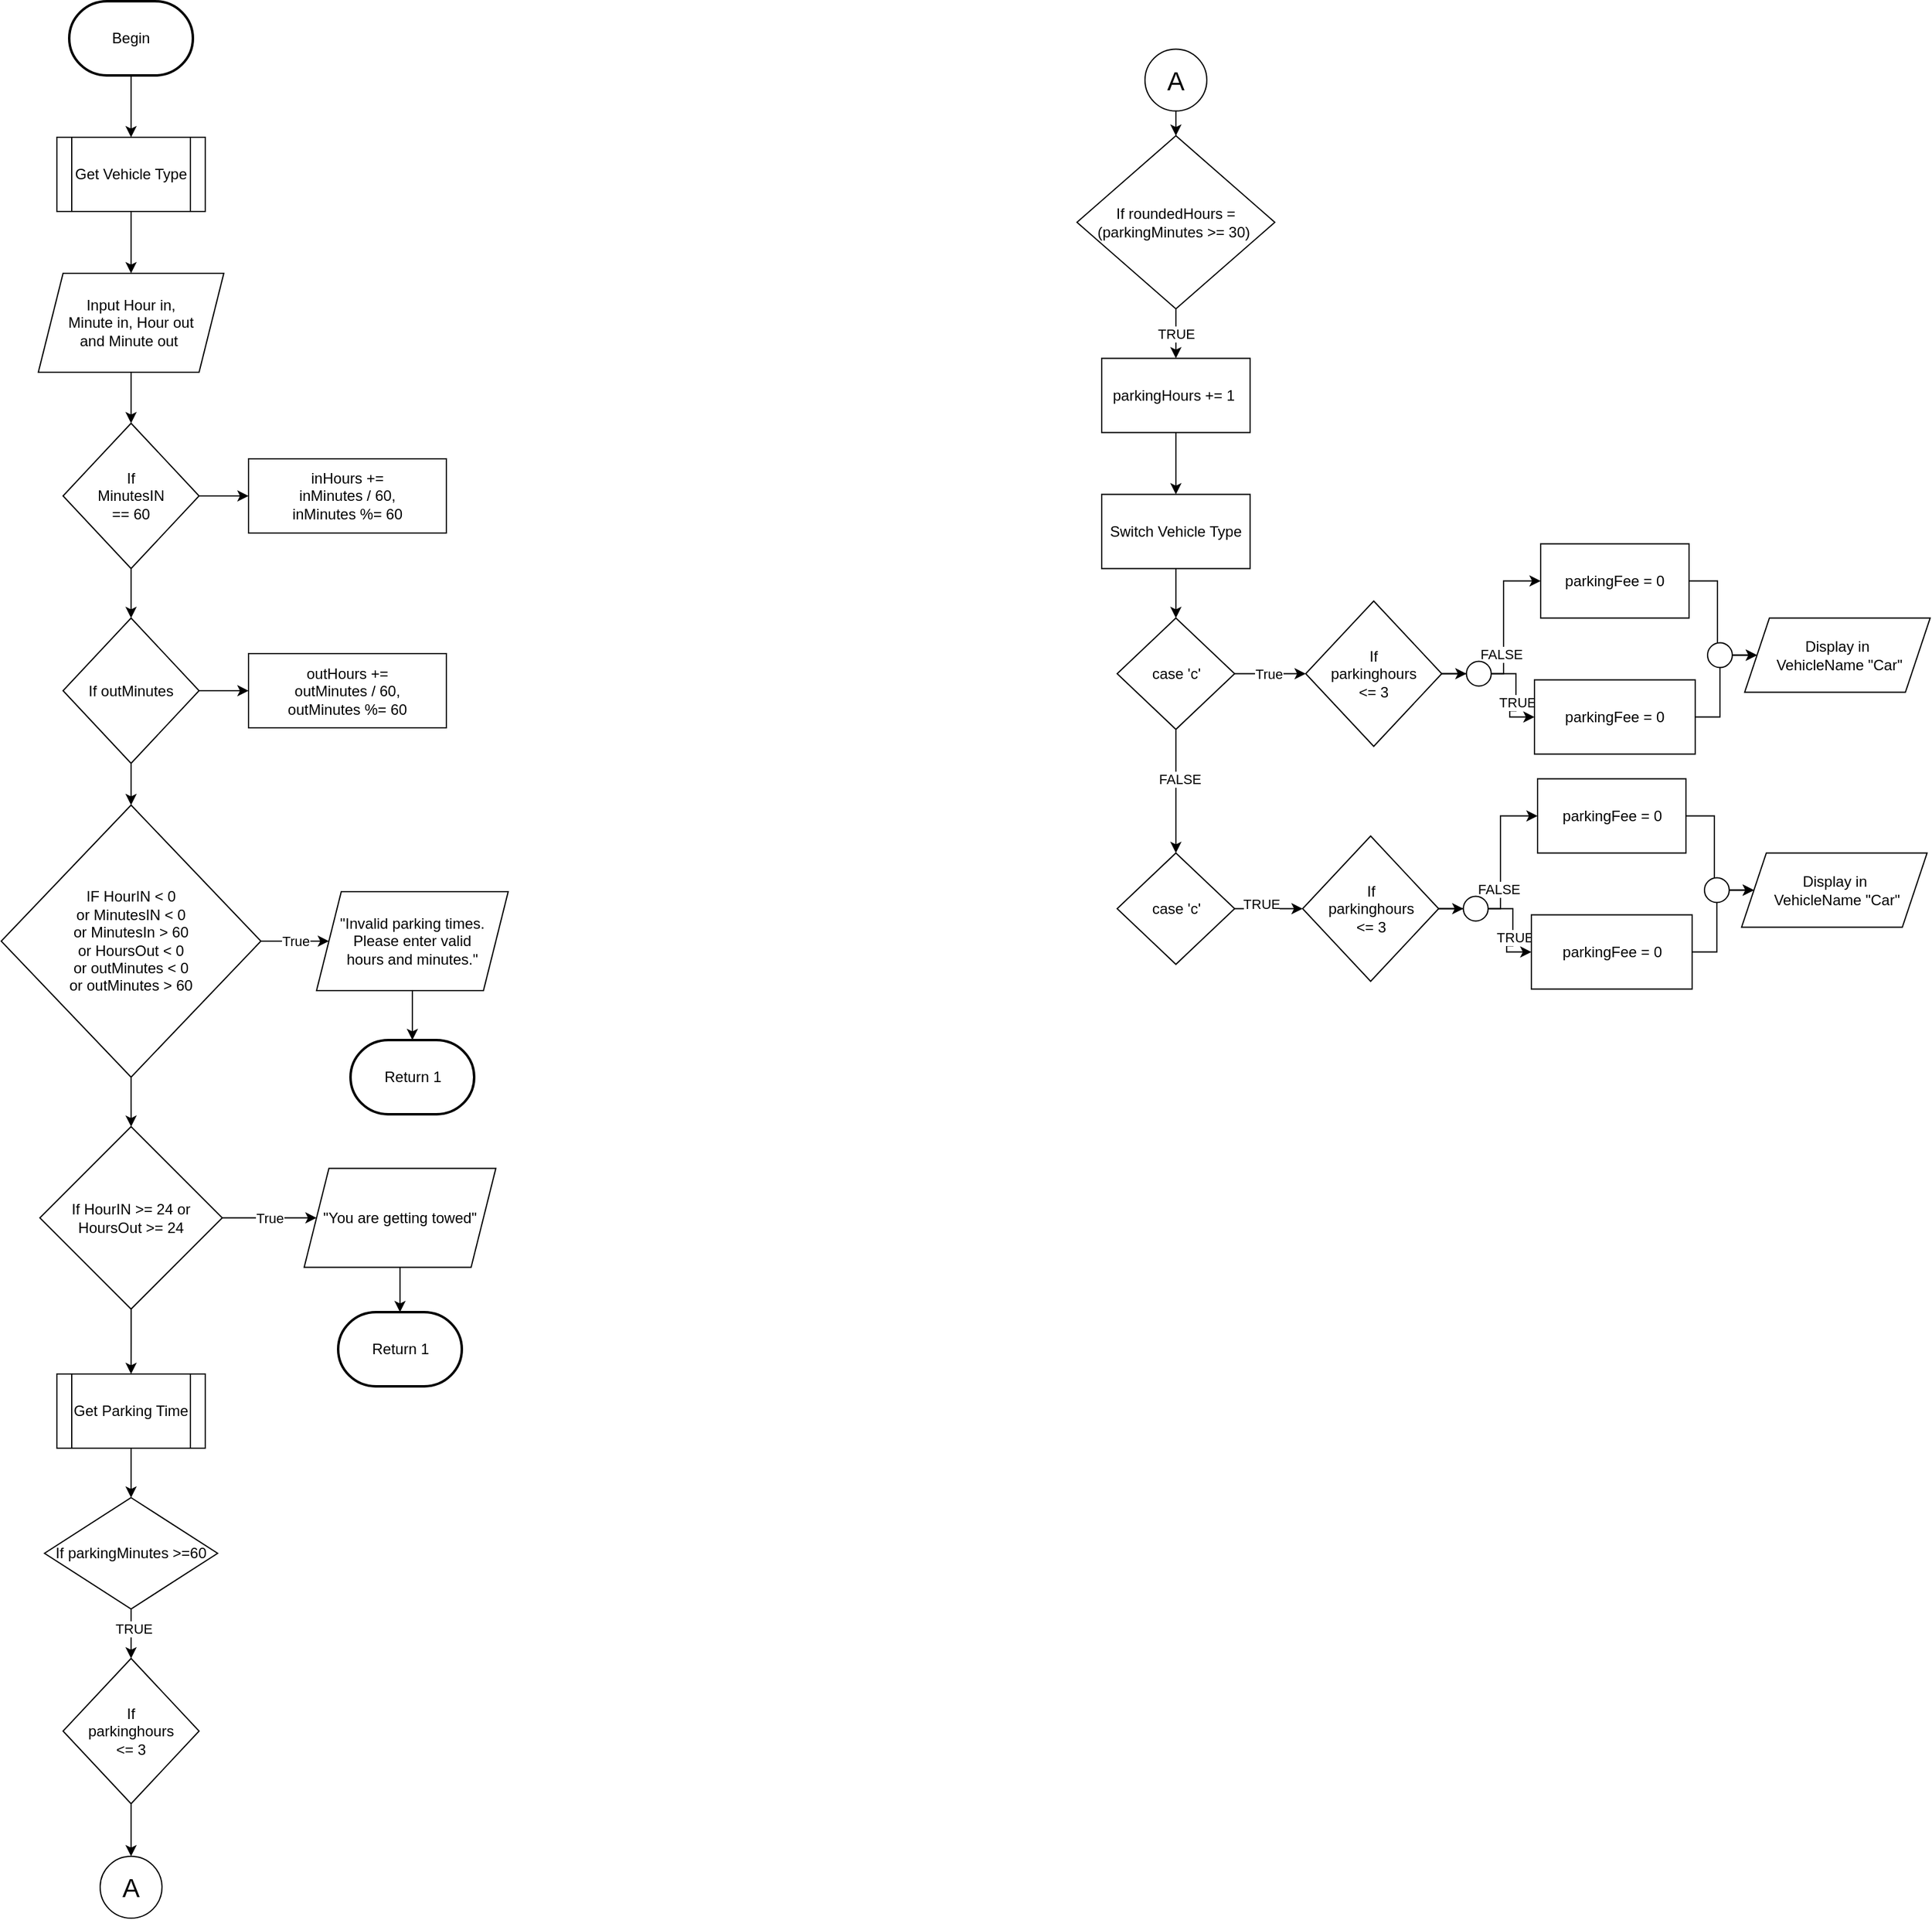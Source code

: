 <mxfile version="22.1.11" type="github">
  <diagram name="Page-1" id="T36eju5By-tqYhYQg0Z2">
    <mxGraphModel dx="825" dy="432" grid="1" gridSize="10" guides="1" tooltips="1" connect="1" arrows="1" fold="1" page="1" pageScale="1" pageWidth="850" pageHeight="1100" math="0" shadow="0">
      <root>
        <mxCell id="0" />
        <mxCell id="1" parent="0" />
        <mxCell id="Hg_f1LFbzUgzckaS3RzL-4" value="" style="edgeStyle=orthogonalEdgeStyle;rounded=0;orthogonalLoop=1;jettySize=auto;html=1;" parent="1" source="Hg_f1LFbzUgzckaS3RzL-1" target="Hg_f1LFbzUgzckaS3RzL-3" edge="1">
          <mxGeometry relative="1" as="geometry" />
        </mxCell>
        <mxCell id="Hg_f1LFbzUgzckaS3RzL-1" value="Begin" style="strokeWidth=2;html=1;shape=mxgraph.flowchart.terminator;whiteSpace=wrap;" parent="1" vertex="1">
          <mxGeometry x="165" y="40" width="100" height="60" as="geometry" />
        </mxCell>
        <mxCell id="Hg_f1LFbzUgzckaS3RzL-6" value="" style="edgeStyle=orthogonalEdgeStyle;rounded=0;orthogonalLoop=1;jettySize=auto;html=1;" parent="1" source="Hg_f1LFbzUgzckaS3RzL-3" target="Hg_f1LFbzUgzckaS3RzL-5" edge="1">
          <mxGeometry relative="1" as="geometry" />
        </mxCell>
        <mxCell id="Hg_f1LFbzUgzckaS3RzL-3" value="Get Vehicle Type" style="shape=process;whiteSpace=wrap;html=1;backgroundOutline=1;" parent="1" vertex="1">
          <mxGeometry x="155" y="150" width="120" height="60" as="geometry" />
        </mxCell>
        <mxCell id="Hg_f1LFbzUgzckaS3RzL-8" value="" style="edgeStyle=orthogonalEdgeStyle;rounded=0;orthogonalLoop=1;jettySize=auto;html=1;" parent="1" source="BbHm2kyEShkEgUKEUJJQ-3" target="Hg_f1LFbzUgzckaS3RzL-7" edge="1">
          <mxGeometry relative="1" as="geometry" />
        </mxCell>
        <mxCell id="Hg_f1LFbzUgzckaS3RzL-5" value="Input Hour in, &lt;br&gt;Minute in, Hour out&lt;br&gt;and Minute out&amp;nbsp;" style="shape=parallelogram;perimeter=parallelogramPerimeter;whiteSpace=wrap;html=1;fixedSize=1;" parent="1" vertex="1">
          <mxGeometry x="140" y="260" width="150" height="80" as="geometry" />
        </mxCell>
        <mxCell id="Hg_f1LFbzUgzckaS3RzL-20" value="True" style="edgeStyle=orthogonalEdgeStyle;rounded=0;orthogonalLoop=1;jettySize=auto;html=1;" parent="1" source="Hg_f1LFbzUgzckaS3RzL-7" target="Hg_f1LFbzUgzckaS3RzL-19" edge="1">
          <mxGeometry relative="1" as="geometry" />
        </mxCell>
        <mxCell id="BbHm2kyEShkEgUKEUJJQ-13" value="" style="edgeStyle=orthogonalEdgeStyle;rounded=0;orthogonalLoop=1;jettySize=auto;html=1;" edge="1" parent="1" source="Hg_f1LFbzUgzckaS3RzL-7" target="BbHm2kyEShkEgUKEUJJQ-11">
          <mxGeometry relative="1" as="geometry" />
        </mxCell>
        <mxCell id="Hg_f1LFbzUgzckaS3RzL-7" value="IF HourIN &amp;lt; 0&lt;br&gt;or MinutesIN &amp;lt; 0 &lt;br&gt;or MinutesIn &amp;gt; 60 &lt;br&gt;or HoursOut &amp;lt; 0&lt;br&gt;or outMinutes &amp;lt; 0 &lt;br&gt;or outMinutes &amp;gt; 60" style="rhombus;whiteSpace=wrap;html=1;" parent="1" vertex="1">
          <mxGeometry x="110" y="690" width="210" height="220" as="geometry" />
        </mxCell>
        <mxCell id="Hg_f1LFbzUgzckaS3RzL-17" value="" style="edgeStyle=orthogonalEdgeStyle;rounded=0;orthogonalLoop=1;jettySize=auto;html=1;entryX=0.5;entryY=0;entryDx=0;entryDy=0;" parent="1" source="Hg_f1LFbzUgzckaS3RzL-9" target="Hg_f1LFbzUgzckaS3RzL-12" edge="1">
          <mxGeometry relative="1" as="geometry">
            <mxPoint x="217.5" y="1256.25" as="targetPoint" />
          </mxGeometry>
        </mxCell>
        <mxCell id="Hg_f1LFbzUgzckaS3RzL-9" value="Get Parking Time" style="shape=process;whiteSpace=wrap;html=1;backgroundOutline=1;" parent="1" vertex="1">
          <mxGeometry x="155" y="1150" width="120" height="60" as="geometry" />
        </mxCell>
        <mxCell id="Hg_f1LFbzUgzckaS3RzL-23" value="" style="edgeStyle=orthogonalEdgeStyle;rounded=0;orthogonalLoop=1;jettySize=auto;html=1;entryX=0.5;entryY=0;entryDx=0;entryDy=0;" parent="1" source="Hg_f1LFbzUgzckaS3RzL-12" target="BbHm2kyEShkEgUKEUJJQ-5" edge="1">
          <mxGeometry relative="1" as="geometry">
            <mxPoint x="217.5" y="1366.25" as="targetPoint" />
          </mxGeometry>
        </mxCell>
        <mxCell id="Hg_f1LFbzUgzckaS3RzL-28" value="TRUE" style="edgeLabel;html=1;align=center;verticalAlign=middle;resizable=0;points=[];" parent="Hg_f1LFbzUgzckaS3RzL-23" vertex="1" connectable="0">
          <mxGeometry x="-0.207" y="2" relative="1" as="geometry">
            <mxPoint as="offset" />
          </mxGeometry>
        </mxCell>
        <mxCell id="Hg_f1LFbzUgzckaS3RzL-12" value="If parkingMinutes &amp;gt;=60" style="rhombus;whiteSpace=wrap;html=1;" parent="1" vertex="1">
          <mxGeometry x="145" y="1250" width="140" height="90" as="geometry" />
        </mxCell>
        <mxCell id="Hg_f1LFbzUgzckaS3RzL-30" value="" style="edgeStyle=orthogonalEdgeStyle;rounded=0;orthogonalLoop=1;jettySize=auto;html=1;" parent="1" source="Hg_f1LFbzUgzckaS3RzL-19" target="Hg_f1LFbzUgzckaS3RzL-29" edge="1">
          <mxGeometry relative="1" as="geometry" />
        </mxCell>
        <mxCell id="Hg_f1LFbzUgzckaS3RzL-19" value="&quot;Invalid parking times. &lt;br&gt;Please enter valid &lt;br&gt;hours and minutes.&quot;" style="shape=parallelogram;perimeter=parallelogramPerimeter;whiteSpace=wrap;html=1;fixedSize=1;" parent="1" vertex="1">
          <mxGeometry x="365" y="760" width="155" height="80" as="geometry" />
        </mxCell>
        <mxCell id="Hg_f1LFbzUgzckaS3RzL-25" value="" style="edgeStyle=orthogonalEdgeStyle;rounded=0;orthogonalLoop=1;jettySize=auto;html=1;exitX=0.5;exitY=1;exitDx=0;exitDy=0;" parent="1" source="BbHm2kyEShkEgUKEUJJQ-5" target="Hg_f1LFbzUgzckaS3RzL-24" edge="1">
          <mxGeometry relative="1" as="geometry">
            <mxPoint x="204.983" y="1510" as="sourcePoint" />
          </mxGeometry>
        </mxCell>
        <mxCell id="Hg_f1LFbzUgzckaS3RzL-24" value="&lt;font style=&quot;font-size: 21px;&quot;&gt;A&lt;/font&gt;" style="ellipse;whiteSpace=wrap;html=1;aspect=fixed;" parent="1" vertex="1">
          <mxGeometry x="190" y="1540" width="50" height="50" as="geometry" />
        </mxCell>
        <mxCell id="Hg_f1LFbzUgzckaS3RzL-29" value="Return 1" style="strokeWidth=2;html=1;shape=mxgraph.flowchart.terminator;whiteSpace=wrap;" parent="1" vertex="1">
          <mxGeometry x="392.5" y="880" width="100" height="60" as="geometry" />
        </mxCell>
        <mxCell id="Hg_f1LFbzUgzckaS3RzL-35" value="" style="edgeStyle=orthogonalEdgeStyle;rounded=0;orthogonalLoop=1;jettySize=auto;html=1;" parent="1" source="Hg_f1LFbzUgzckaS3RzL-31" target="Hg_f1LFbzUgzckaS3RzL-34" edge="1">
          <mxGeometry relative="1" as="geometry" />
        </mxCell>
        <mxCell id="Hg_f1LFbzUgzckaS3RzL-31" value="&lt;font style=&quot;font-size: 21px;&quot;&gt;A&lt;/font&gt;" style="ellipse;whiteSpace=wrap;html=1;aspect=fixed;" parent="1" vertex="1">
          <mxGeometry x="1035" y="78.75" width="50" height="50" as="geometry" />
        </mxCell>
        <mxCell id="Hg_f1LFbzUgzckaS3RzL-38" value="" style="edgeStyle=orthogonalEdgeStyle;rounded=0;orthogonalLoop=1;jettySize=auto;html=1;" parent="1" source="Hg_f1LFbzUgzckaS3RzL-34" target="Hg_f1LFbzUgzckaS3RzL-37" edge="1">
          <mxGeometry relative="1" as="geometry" />
        </mxCell>
        <mxCell id="Hg_f1LFbzUgzckaS3RzL-39" value="TRUE" style="edgeLabel;html=1;align=center;verticalAlign=middle;resizable=0;points=[];" parent="Hg_f1LFbzUgzckaS3RzL-38" vertex="1" connectable="0">
          <mxGeometry x="-0.754" y="1" relative="1" as="geometry">
            <mxPoint x="-1" y="15" as="offset" />
          </mxGeometry>
        </mxCell>
        <mxCell id="Hg_f1LFbzUgzckaS3RzL-34" value="If roundedHours =&lt;br style=&quot;border-color: var(--border-color);&quot;&gt;(parkingMinutes &amp;gt;= 30)&amp;nbsp;" style="rhombus;whiteSpace=wrap;html=1;" parent="1" vertex="1">
          <mxGeometry x="980" y="148.75" width="160" height="140" as="geometry" />
        </mxCell>
        <mxCell id="Hg_f1LFbzUgzckaS3RzL-68" value="" style="edgeStyle=orthogonalEdgeStyle;rounded=0;orthogonalLoop=1;jettySize=auto;html=1;" parent="1" source="Hg_f1LFbzUgzckaS3RzL-37" target="Hg_f1LFbzUgzckaS3RzL-43" edge="1">
          <mxGeometry relative="1" as="geometry" />
        </mxCell>
        <mxCell id="Hg_f1LFbzUgzckaS3RzL-37" value="parkingHours += 1&amp;nbsp;" style="rounded=0;whiteSpace=wrap;html=1;" parent="1" vertex="1">
          <mxGeometry x="1000" y="328.75" width="120" height="60" as="geometry" />
        </mxCell>
        <mxCell id="Hg_f1LFbzUgzckaS3RzL-46" value="" style="edgeStyle=orthogonalEdgeStyle;rounded=0;orthogonalLoop=1;jettySize=auto;html=1;" parent="1" source="Hg_f1LFbzUgzckaS3RzL-43" target="Hg_f1LFbzUgzckaS3RzL-45" edge="1">
          <mxGeometry relative="1" as="geometry" />
        </mxCell>
        <mxCell id="Hg_f1LFbzUgzckaS3RzL-43" value="Switch Vehicle Type" style="rounded=0;whiteSpace=wrap;html=1;" parent="1" vertex="1">
          <mxGeometry x="1000" y="438.75" width="120" height="60" as="geometry" />
        </mxCell>
        <mxCell id="Hg_f1LFbzUgzckaS3RzL-48" value="" style="edgeStyle=orthogonalEdgeStyle;rounded=0;orthogonalLoop=1;jettySize=auto;html=1;" parent="1" source="Hg_f1LFbzUgzckaS3RzL-45" target="Hg_f1LFbzUgzckaS3RzL-47" edge="1">
          <mxGeometry relative="1" as="geometry" />
        </mxCell>
        <mxCell id="Hg_f1LFbzUgzckaS3RzL-49" value="True" style="edgeLabel;html=1;align=center;verticalAlign=middle;resizable=0;points=[];" parent="Hg_f1LFbzUgzckaS3RzL-48" vertex="1" connectable="0">
          <mxGeometry x="0.303" relative="1" as="geometry">
            <mxPoint x="-10" as="offset" />
          </mxGeometry>
        </mxCell>
        <mxCell id="Hg_f1LFbzUgzckaS3RzL-70" value="" style="edgeStyle=orthogonalEdgeStyle;rounded=0;orthogonalLoop=1;jettySize=auto;html=1;" parent="1" source="Hg_f1LFbzUgzckaS3RzL-45" target="Hg_f1LFbzUgzckaS3RzL-69" edge="1">
          <mxGeometry relative="1" as="geometry" />
        </mxCell>
        <mxCell id="Hg_f1LFbzUgzckaS3RzL-86" value="FALSE" style="edgeLabel;html=1;align=center;verticalAlign=middle;resizable=0;points=[];" parent="Hg_f1LFbzUgzckaS3RzL-70" vertex="1" connectable="0">
          <mxGeometry x="-0.207" y="3" relative="1" as="geometry">
            <mxPoint as="offset" />
          </mxGeometry>
        </mxCell>
        <mxCell id="Hg_f1LFbzUgzckaS3RzL-45" value="case &#39;c&#39;" style="rhombus;whiteSpace=wrap;html=1;" parent="1" vertex="1">
          <mxGeometry x="1012.5" y="538.75" width="95" height="90" as="geometry" />
        </mxCell>
        <mxCell id="Hg_f1LFbzUgzckaS3RzL-52" value="" style="edgeStyle=orthogonalEdgeStyle;rounded=0;orthogonalLoop=1;jettySize=auto;html=1;" parent="1" source="Hg_f1LFbzUgzckaS3RzL-61" target="Hg_f1LFbzUgzckaS3RzL-51" edge="1">
          <mxGeometry relative="1" as="geometry" />
        </mxCell>
        <mxCell id="Hg_f1LFbzUgzckaS3RzL-60" value="TRUE" style="edgeLabel;html=1;align=center;verticalAlign=middle;resizable=0;points=[];" parent="Hg_f1LFbzUgzckaS3RzL-52" vertex="1" connectable="0">
          <mxGeometry x="0.067" y="1" relative="1" as="geometry">
            <mxPoint as="offset" />
          </mxGeometry>
        </mxCell>
        <mxCell id="Hg_f1LFbzUgzckaS3RzL-57" value="" style="edgeStyle=orthogonalEdgeStyle;rounded=0;orthogonalLoop=1;jettySize=auto;html=1;" parent="1" source="Hg_f1LFbzUgzckaS3RzL-47" target="Hg_f1LFbzUgzckaS3RzL-56" edge="1">
          <mxGeometry relative="1" as="geometry">
            <Array as="points">
              <mxPoint x="1325" y="583.75" />
              <mxPoint x="1325" y="508.75" />
            </Array>
          </mxGeometry>
        </mxCell>
        <mxCell id="Hg_f1LFbzUgzckaS3RzL-59" value="FALSE" style="edgeLabel;html=1;align=center;verticalAlign=middle;resizable=0;points=[];" parent="Hg_f1LFbzUgzckaS3RzL-57" vertex="1" connectable="0">
          <mxGeometry x="-0.139" y="2" relative="1" as="geometry">
            <mxPoint as="offset" />
          </mxGeometry>
        </mxCell>
        <mxCell id="Hg_f1LFbzUgzckaS3RzL-47" value="If &lt;br&gt;parkinghours &lt;br&gt;&amp;lt;= 3" style="rhombus;whiteSpace=wrap;html=1;" parent="1" vertex="1">
          <mxGeometry x="1165" y="525" width="110" height="117.5" as="geometry" />
        </mxCell>
        <mxCell id="Hg_f1LFbzUgzckaS3RzL-66" value="" style="edgeStyle=orthogonalEdgeStyle;rounded=0;orthogonalLoop=1;jettySize=auto;html=1;" parent="1" source="Hg_f1LFbzUgzckaS3RzL-51" target="Hg_f1LFbzUgzckaS3RzL-64" edge="1">
          <mxGeometry relative="1" as="geometry">
            <Array as="points">
              <mxPoint x="1500" y="618.75" />
              <mxPoint x="1500" y="568.75" />
            </Array>
          </mxGeometry>
        </mxCell>
        <mxCell id="Hg_f1LFbzUgzckaS3RzL-51" value="parkingFee = 0" style="rounded=0;whiteSpace=wrap;html=1;" parent="1" vertex="1">
          <mxGeometry x="1350" y="588.75" width="130" height="60" as="geometry" />
        </mxCell>
        <mxCell id="Hg_f1LFbzUgzckaS3RzL-65" value="" style="edgeStyle=orthogonalEdgeStyle;rounded=0;orthogonalLoop=1;jettySize=auto;html=1;" parent="1" source="Hg_f1LFbzUgzckaS3RzL-56" target="Hg_f1LFbzUgzckaS3RzL-64" edge="1">
          <mxGeometry relative="1" as="geometry">
            <Array as="points">
              <mxPoint x="1498" y="508.75" />
              <mxPoint x="1498" y="568.75" />
            </Array>
          </mxGeometry>
        </mxCell>
        <mxCell id="Hg_f1LFbzUgzckaS3RzL-56" value="parkingFee = 0" style="rounded=0;whiteSpace=wrap;html=1;" parent="1" vertex="1">
          <mxGeometry x="1355" y="478.75" width="120" height="60" as="geometry" />
        </mxCell>
        <mxCell id="Hg_f1LFbzUgzckaS3RzL-62" value="" style="edgeStyle=orthogonalEdgeStyle;rounded=0;orthogonalLoop=1;jettySize=auto;html=1;" parent="1" source="Hg_f1LFbzUgzckaS3RzL-47" target="Hg_f1LFbzUgzckaS3RzL-61" edge="1">
          <mxGeometry relative="1" as="geometry">
            <mxPoint x="1275" y="583.75" as="sourcePoint" />
            <mxPoint x="1345" y="648.75" as="targetPoint" />
          </mxGeometry>
        </mxCell>
        <mxCell id="Hg_f1LFbzUgzckaS3RzL-61" value="" style="ellipse;whiteSpace=wrap;html=1;aspect=fixed;" parent="1" vertex="1">
          <mxGeometry x="1295" y="573.75" width="20" height="20" as="geometry" />
        </mxCell>
        <mxCell id="Hg_f1LFbzUgzckaS3RzL-64" value="Display in&lt;br&gt;&amp;nbsp;VehicleName &quot;Car&quot;" style="shape=parallelogram;perimeter=parallelogramPerimeter;whiteSpace=wrap;html=1;fixedSize=1;" parent="1" vertex="1">
          <mxGeometry x="1520" y="538.75" width="150" height="60" as="geometry" />
        </mxCell>
        <mxCell id="Hg_f1LFbzUgzckaS3RzL-67" value="" style="ellipse;whiteSpace=wrap;html=1;aspect=fixed;" parent="1" vertex="1">
          <mxGeometry x="1490" y="558.75" width="20" height="20" as="geometry" />
        </mxCell>
        <mxCell id="Hg_f1LFbzUgzckaS3RzL-84" value="" style="edgeStyle=orthogonalEdgeStyle;rounded=0;orthogonalLoop=1;jettySize=auto;html=1;" parent="1" source="Hg_f1LFbzUgzckaS3RzL-69" target="Hg_f1LFbzUgzckaS3RzL-75" edge="1">
          <mxGeometry relative="1" as="geometry" />
        </mxCell>
        <mxCell id="Hg_f1LFbzUgzckaS3RzL-85" value="TRUE" style="edgeLabel;html=1;align=center;verticalAlign=middle;resizable=0;points=[];" parent="Hg_f1LFbzUgzckaS3RzL-84" vertex="1" connectable="0">
          <mxGeometry x="-0.255" y="4" relative="1" as="geometry">
            <mxPoint x="1" as="offset" />
          </mxGeometry>
        </mxCell>
        <mxCell id="Hg_f1LFbzUgzckaS3RzL-69" value="case &#39;c&#39;" style="rhombus;whiteSpace=wrap;html=1;" parent="1" vertex="1">
          <mxGeometry x="1012.5" y="728.75" width="95" height="90" as="geometry" />
        </mxCell>
        <mxCell id="Hg_f1LFbzUgzckaS3RzL-71" value="" style="edgeStyle=orthogonalEdgeStyle;rounded=0;orthogonalLoop=1;jettySize=auto;html=1;" parent="1" source="Hg_f1LFbzUgzckaS3RzL-81" target="Hg_f1LFbzUgzckaS3RzL-77" edge="1">
          <mxGeometry relative="1" as="geometry" />
        </mxCell>
        <mxCell id="Hg_f1LFbzUgzckaS3RzL-72" value="TRUE" style="edgeLabel;html=1;align=center;verticalAlign=middle;resizable=0;points=[];" parent="Hg_f1LFbzUgzckaS3RzL-71" vertex="1" connectable="0">
          <mxGeometry x="0.067" y="1" relative="1" as="geometry">
            <mxPoint as="offset" />
          </mxGeometry>
        </mxCell>
        <mxCell id="Hg_f1LFbzUgzckaS3RzL-73" value="" style="edgeStyle=orthogonalEdgeStyle;rounded=0;orthogonalLoop=1;jettySize=auto;html=1;" parent="1" source="Hg_f1LFbzUgzckaS3RzL-75" target="Hg_f1LFbzUgzckaS3RzL-79" edge="1">
          <mxGeometry relative="1" as="geometry">
            <Array as="points">
              <mxPoint x="1322.5" y="773.75" />
              <mxPoint x="1322.5" y="698.75" />
            </Array>
          </mxGeometry>
        </mxCell>
        <mxCell id="Hg_f1LFbzUgzckaS3RzL-74" value="FALSE" style="edgeLabel;html=1;align=center;verticalAlign=middle;resizable=0;points=[];" parent="Hg_f1LFbzUgzckaS3RzL-73" vertex="1" connectable="0">
          <mxGeometry x="-0.139" y="2" relative="1" as="geometry">
            <mxPoint as="offset" />
          </mxGeometry>
        </mxCell>
        <mxCell id="Hg_f1LFbzUgzckaS3RzL-75" value="If &lt;br&gt;parkinghours &lt;br&gt;&amp;lt;= 3" style="rhombus;whiteSpace=wrap;html=1;" parent="1" vertex="1">
          <mxGeometry x="1162.5" y="715" width="110" height="117.5" as="geometry" />
        </mxCell>
        <mxCell id="Hg_f1LFbzUgzckaS3RzL-76" value="" style="edgeStyle=orthogonalEdgeStyle;rounded=0;orthogonalLoop=1;jettySize=auto;html=1;" parent="1" source="Hg_f1LFbzUgzckaS3RzL-77" target="Hg_f1LFbzUgzckaS3RzL-82" edge="1">
          <mxGeometry relative="1" as="geometry">
            <Array as="points">
              <mxPoint x="1497.5" y="808.75" />
              <mxPoint x="1497.5" y="758.75" />
            </Array>
          </mxGeometry>
        </mxCell>
        <mxCell id="Hg_f1LFbzUgzckaS3RzL-77" value="parkingFee = 0" style="rounded=0;whiteSpace=wrap;html=1;" parent="1" vertex="1">
          <mxGeometry x="1347.5" y="778.75" width="130" height="60" as="geometry" />
        </mxCell>
        <mxCell id="Hg_f1LFbzUgzckaS3RzL-78" value="" style="edgeStyle=orthogonalEdgeStyle;rounded=0;orthogonalLoop=1;jettySize=auto;html=1;" parent="1" source="Hg_f1LFbzUgzckaS3RzL-79" target="Hg_f1LFbzUgzckaS3RzL-82" edge="1">
          <mxGeometry relative="1" as="geometry">
            <Array as="points">
              <mxPoint x="1495.5" y="698.75" />
              <mxPoint x="1495.5" y="758.75" />
            </Array>
          </mxGeometry>
        </mxCell>
        <mxCell id="Hg_f1LFbzUgzckaS3RzL-79" value="parkingFee = 0" style="rounded=0;whiteSpace=wrap;html=1;" parent="1" vertex="1">
          <mxGeometry x="1352.5" y="668.75" width="120" height="60" as="geometry" />
        </mxCell>
        <mxCell id="Hg_f1LFbzUgzckaS3RzL-80" value="" style="edgeStyle=orthogonalEdgeStyle;rounded=0;orthogonalLoop=1;jettySize=auto;html=1;" parent="1" source="Hg_f1LFbzUgzckaS3RzL-75" target="Hg_f1LFbzUgzckaS3RzL-81" edge="1">
          <mxGeometry relative="1" as="geometry">
            <mxPoint x="1272.5" y="773.75" as="sourcePoint" />
            <mxPoint x="1342.5" y="838.75" as="targetPoint" />
          </mxGeometry>
        </mxCell>
        <mxCell id="Hg_f1LFbzUgzckaS3RzL-81" value="" style="ellipse;whiteSpace=wrap;html=1;aspect=fixed;" parent="1" vertex="1">
          <mxGeometry x="1292.5" y="763.75" width="20" height="20" as="geometry" />
        </mxCell>
        <mxCell id="Hg_f1LFbzUgzckaS3RzL-82" value="Display in&lt;br&gt;&amp;nbsp;VehicleName &quot;Car&quot;" style="shape=parallelogram;perimeter=parallelogramPerimeter;whiteSpace=wrap;html=1;fixedSize=1;" parent="1" vertex="1">
          <mxGeometry x="1517.5" y="728.75" width="150" height="60" as="geometry" />
        </mxCell>
        <mxCell id="Hg_f1LFbzUgzckaS3RzL-83" value="" style="ellipse;whiteSpace=wrap;html=1;aspect=fixed;" parent="1" vertex="1">
          <mxGeometry x="1487.5" y="748.75" width="20" height="20" as="geometry" />
        </mxCell>
        <mxCell id="BbHm2kyEShkEgUKEUJJQ-2" value="" style="edgeStyle=orthogonalEdgeStyle;rounded=0;orthogonalLoop=1;jettySize=auto;html=1;" edge="1" parent="1" source="Hg_f1LFbzUgzckaS3RzL-5" target="BbHm2kyEShkEgUKEUJJQ-1">
          <mxGeometry relative="1" as="geometry">
            <mxPoint x="215" y="340" as="sourcePoint" />
            <mxPoint x="215" y="890" as="targetPoint" />
          </mxGeometry>
        </mxCell>
        <mxCell id="BbHm2kyEShkEgUKEUJJQ-9" value="" style="edgeStyle=orthogonalEdgeStyle;rounded=0;orthogonalLoop=1;jettySize=auto;html=1;" edge="1" parent="1" source="BbHm2kyEShkEgUKEUJJQ-1" target="BbHm2kyEShkEgUKEUJJQ-6">
          <mxGeometry relative="1" as="geometry" />
        </mxCell>
        <mxCell id="BbHm2kyEShkEgUKEUJJQ-1" value="If &lt;br&gt;MinutesIN&lt;br&gt;== 60" style="rhombus;whiteSpace=wrap;html=1;" vertex="1" parent="1">
          <mxGeometry x="160" y="381.25" width="110" height="117.5" as="geometry" />
        </mxCell>
        <mxCell id="BbHm2kyEShkEgUKEUJJQ-4" value="" style="edgeStyle=orthogonalEdgeStyle;rounded=0;orthogonalLoop=1;jettySize=auto;html=1;" edge="1" parent="1" source="BbHm2kyEShkEgUKEUJJQ-1" target="BbHm2kyEShkEgUKEUJJQ-3">
          <mxGeometry relative="1" as="geometry">
            <mxPoint x="215" y="518" as="sourcePoint" />
            <mxPoint x="215" y="890" as="targetPoint" />
          </mxGeometry>
        </mxCell>
        <mxCell id="BbHm2kyEShkEgUKEUJJQ-8" value="" style="edgeStyle=orthogonalEdgeStyle;rounded=0;orthogonalLoop=1;jettySize=auto;html=1;" edge="1" parent="1" source="BbHm2kyEShkEgUKEUJJQ-3" target="BbHm2kyEShkEgUKEUJJQ-7">
          <mxGeometry relative="1" as="geometry" />
        </mxCell>
        <mxCell id="BbHm2kyEShkEgUKEUJJQ-3" value="If outMinutes" style="rhombus;whiteSpace=wrap;html=1;" vertex="1" parent="1">
          <mxGeometry x="160" y="538.75" width="110" height="117.5" as="geometry" />
        </mxCell>
        <mxCell id="BbHm2kyEShkEgUKEUJJQ-5" value="If &lt;br&gt;parkinghours &lt;br&gt;&amp;lt;= 3" style="rhombus;whiteSpace=wrap;html=1;" vertex="1" parent="1">
          <mxGeometry x="160" y="1380" width="110" height="117.5" as="geometry" />
        </mxCell>
        <mxCell id="BbHm2kyEShkEgUKEUJJQ-6" value="inHours += &lt;br&gt;inMinutes / 60,&lt;br&gt;inMinutes %= 60" style="rounded=0;whiteSpace=wrap;html=1;" vertex="1" parent="1">
          <mxGeometry x="310" y="410" width="160" height="60" as="geometry" />
        </mxCell>
        <mxCell id="BbHm2kyEShkEgUKEUJJQ-7" value="outHours += &lt;br&gt;outMinutes / 60,&lt;br&gt;outMinutes %= 60" style="rounded=0;whiteSpace=wrap;html=1;" vertex="1" parent="1">
          <mxGeometry x="310" y="567.5" width="160" height="60" as="geometry" />
        </mxCell>
        <mxCell id="BbHm2kyEShkEgUKEUJJQ-12" value="" style="edgeStyle=orthogonalEdgeStyle;rounded=0;orthogonalLoop=1;jettySize=auto;html=1;" edge="1" parent="1" source="BbHm2kyEShkEgUKEUJJQ-11" target="Hg_f1LFbzUgzckaS3RzL-9">
          <mxGeometry relative="1" as="geometry" />
        </mxCell>
        <mxCell id="BbHm2kyEShkEgUKEUJJQ-11" value="If HourIN &amp;gt;= 24 or HoursOut &amp;gt;= 24" style="rhombus;whiteSpace=wrap;html=1;" vertex="1" parent="1">
          <mxGeometry x="141.25" y="950" width="147.5" height="147.5" as="geometry" />
        </mxCell>
        <mxCell id="BbHm2kyEShkEgUKEUJJQ-14" value="True" style="edgeStyle=orthogonalEdgeStyle;rounded=0;orthogonalLoop=1;jettySize=auto;html=1;exitX=1;exitY=0.5;exitDx=0;exitDy=0;" edge="1" parent="1" target="BbHm2kyEShkEgUKEUJJQ-16" source="BbHm2kyEShkEgUKEUJJQ-11">
          <mxGeometry relative="1" as="geometry">
            <mxPoint x="310" y="1020" as="sourcePoint" />
          </mxGeometry>
        </mxCell>
        <mxCell id="BbHm2kyEShkEgUKEUJJQ-15" value="" style="edgeStyle=orthogonalEdgeStyle;rounded=0;orthogonalLoop=1;jettySize=auto;html=1;" edge="1" parent="1" source="BbHm2kyEShkEgUKEUJJQ-16" target="BbHm2kyEShkEgUKEUJJQ-17">
          <mxGeometry relative="1" as="geometry" />
        </mxCell>
        <mxCell id="BbHm2kyEShkEgUKEUJJQ-16" value="&quot;You are getting towed&quot;" style="shape=parallelogram;perimeter=parallelogramPerimeter;whiteSpace=wrap;html=1;fixedSize=1;" vertex="1" parent="1">
          <mxGeometry x="355" y="983.75" width="155" height="80" as="geometry" />
        </mxCell>
        <mxCell id="BbHm2kyEShkEgUKEUJJQ-17" value="Return 1" style="strokeWidth=2;html=1;shape=mxgraph.flowchart.terminator;whiteSpace=wrap;" vertex="1" parent="1">
          <mxGeometry x="382.5" y="1100" width="100" height="60" as="geometry" />
        </mxCell>
      </root>
    </mxGraphModel>
  </diagram>
</mxfile>
